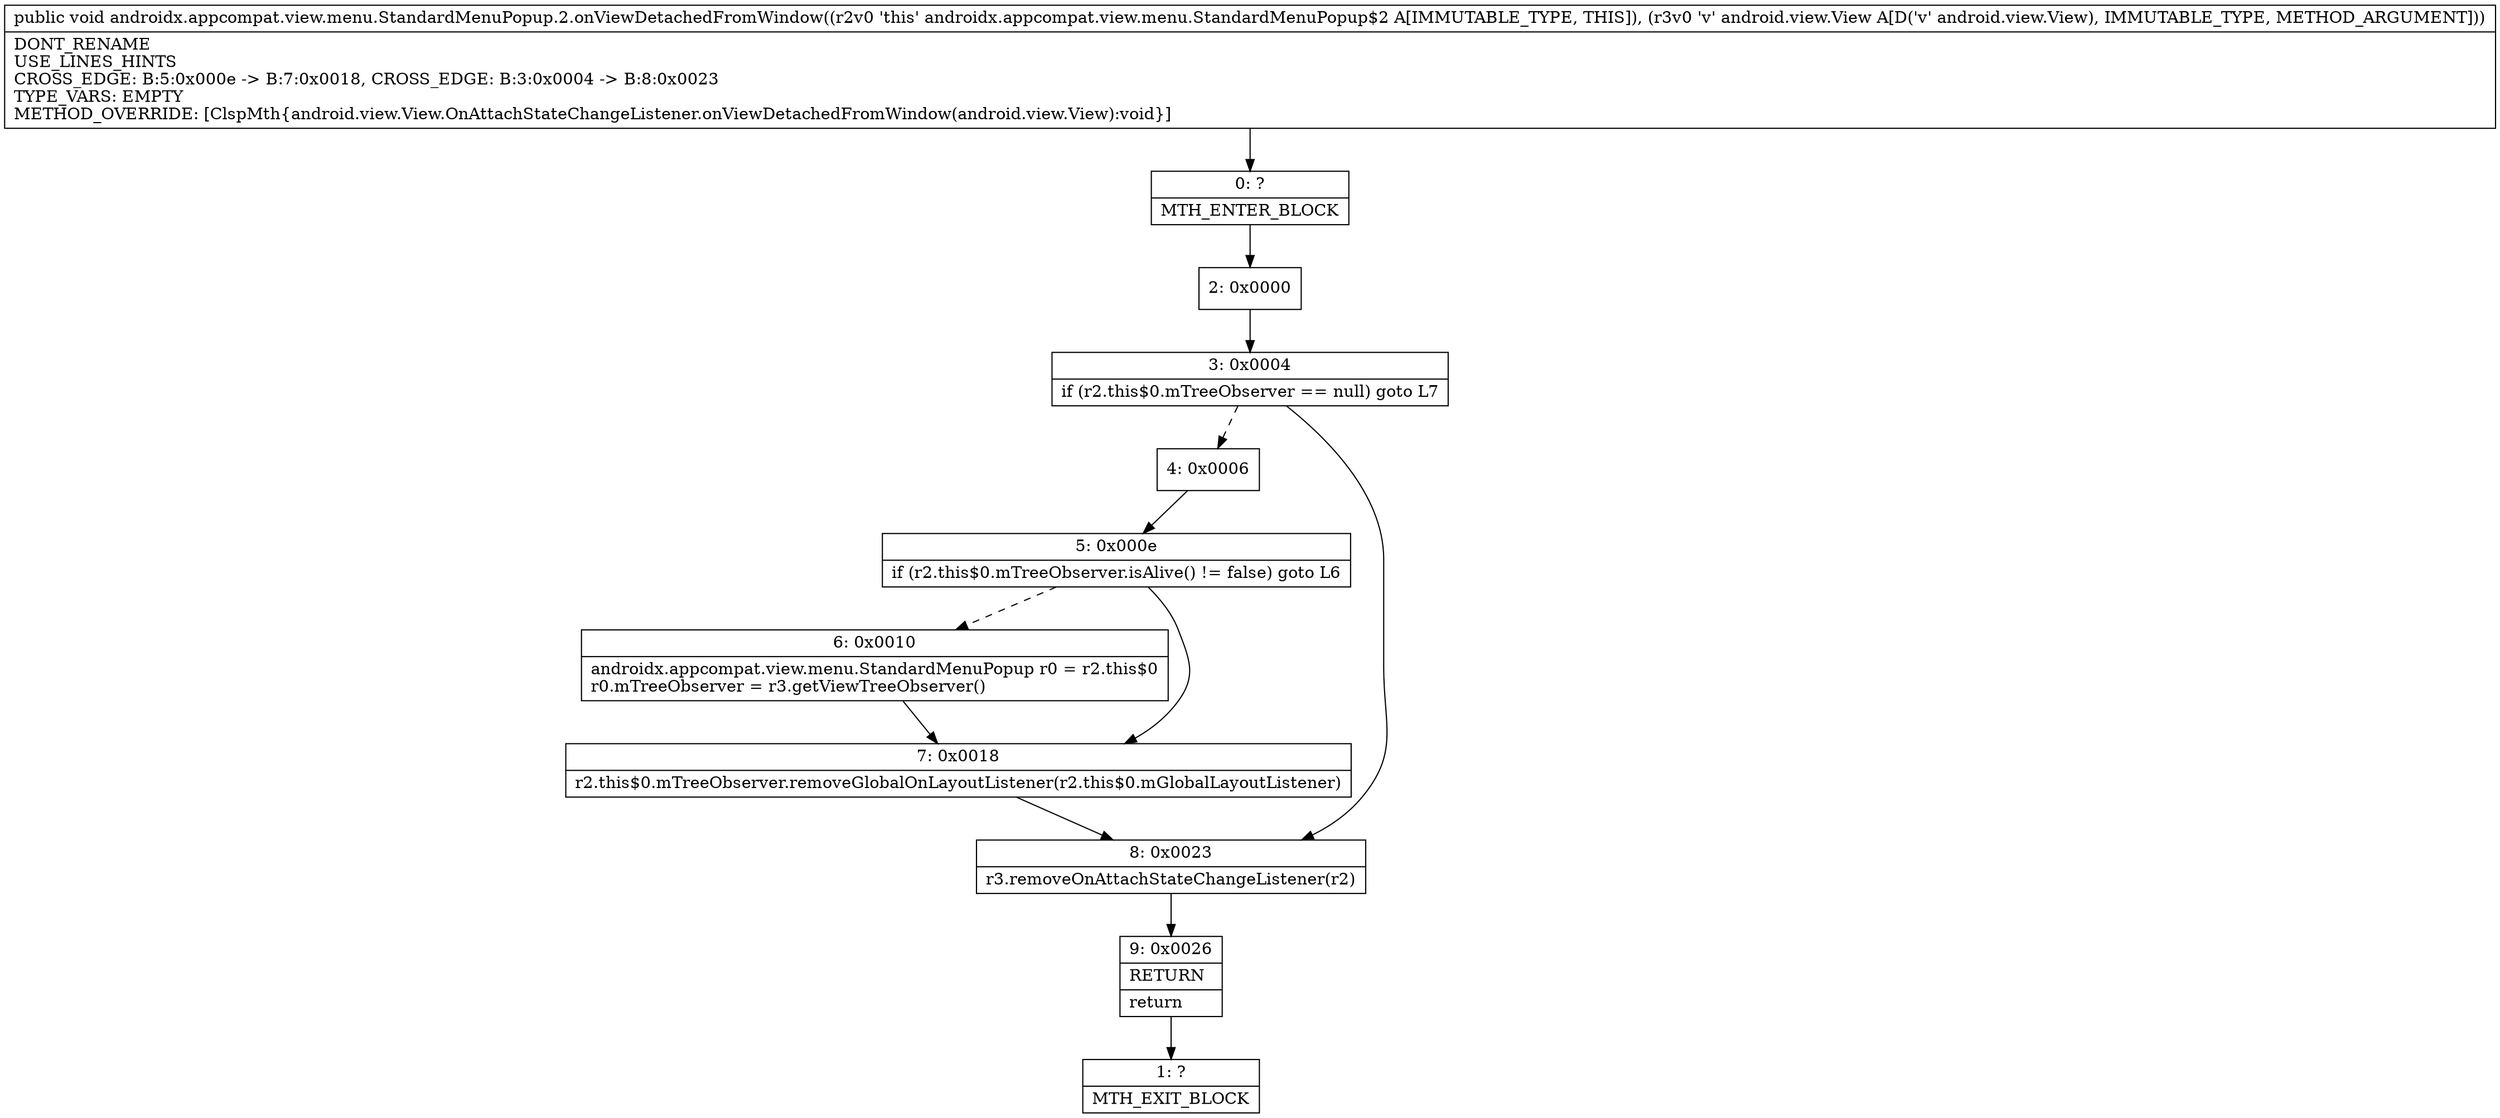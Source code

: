 digraph "CFG forandroidx.appcompat.view.menu.StandardMenuPopup.2.onViewDetachedFromWindow(Landroid\/view\/View;)V" {
Node_0 [shape=record,label="{0\:\ ?|MTH_ENTER_BLOCK\l}"];
Node_2 [shape=record,label="{2\:\ 0x0000}"];
Node_3 [shape=record,label="{3\:\ 0x0004|if (r2.this$0.mTreeObserver == null) goto L7\l}"];
Node_4 [shape=record,label="{4\:\ 0x0006}"];
Node_5 [shape=record,label="{5\:\ 0x000e|if (r2.this$0.mTreeObserver.isAlive() != false) goto L6\l}"];
Node_6 [shape=record,label="{6\:\ 0x0010|androidx.appcompat.view.menu.StandardMenuPopup r0 = r2.this$0\lr0.mTreeObserver = r3.getViewTreeObserver()\l}"];
Node_7 [shape=record,label="{7\:\ 0x0018|r2.this$0.mTreeObserver.removeGlobalOnLayoutListener(r2.this$0.mGlobalLayoutListener)\l}"];
Node_8 [shape=record,label="{8\:\ 0x0023|r3.removeOnAttachStateChangeListener(r2)\l}"];
Node_9 [shape=record,label="{9\:\ 0x0026|RETURN\l|return\l}"];
Node_1 [shape=record,label="{1\:\ ?|MTH_EXIT_BLOCK\l}"];
MethodNode[shape=record,label="{public void androidx.appcompat.view.menu.StandardMenuPopup.2.onViewDetachedFromWindow((r2v0 'this' androidx.appcompat.view.menu.StandardMenuPopup$2 A[IMMUTABLE_TYPE, THIS]), (r3v0 'v' android.view.View A[D('v' android.view.View), IMMUTABLE_TYPE, METHOD_ARGUMENT]))  | DONT_RENAME\lUSE_LINES_HINTS\lCROSS_EDGE: B:5:0x000e \-\> B:7:0x0018, CROSS_EDGE: B:3:0x0004 \-\> B:8:0x0023\lTYPE_VARS: EMPTY\lMETHOD_OVERRIDE: [ClspMth\{android.view.View.OnAttachStateChangeListener.onViewDetachedFromWindow(android.view.View):void\}]\l}"];
MethodNode -> Node_0;Node_0 -> Node_2;
Node_2 -> Node_3;
Node_3 -> Node_4[style=dashed];
Node_3 -> Node_8;
Node_4 -> Node_5;
Node_5 -> Node_6[style=dashed];
Node_5 -> Node_7;
Node_6 -> Node_7;
Node_7 -> Node_8;
Node_8 -> Node_9;
Node_9 -> Node_1;
}


